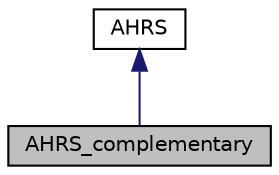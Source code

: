 digraph "AHRS_complementary"
{
 // LATEX_PDF_SIZE
  edge [fontname="Helvetica",fontsize="10",labelfontname="Helvetica",labelfontsize="10"];
  node [fontname="Helvetica",fontsize="10",shape=record];
  Node1 [label="AHRS_complementary",height=0.2,width=0.4,color="black", fillcolor="grey75", style="filled", fontcolor="black",tooltip="Implementation of AHRS based on Complementary Filter."];
  Node2 -> Node1 [dir="back",color="midnightblue",fontsize="10",style="solid",fontname="Helvetica"];
  Node2 [label="AHRS",height=0.2,width=0.4,color="black", fillcolor="white", style="filled",URL="$class_a_h_r_s.html",tooltip="Attitude and heading reference system."];
}
